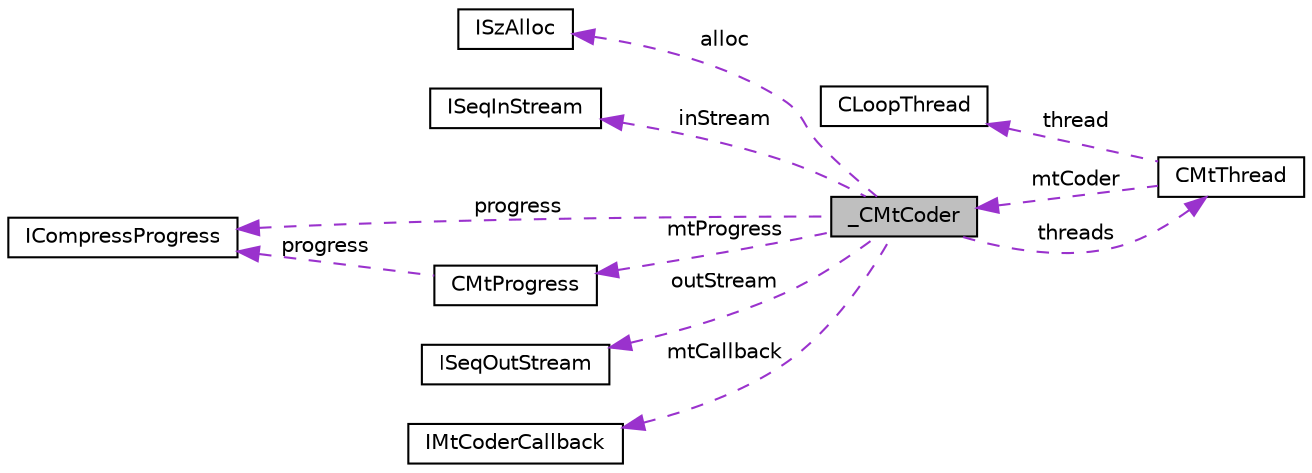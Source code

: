 digraph "_CMtCoder"
{
 // LATEX_PDF_SIZE
  edge [fontname="Helvetica",fontsize="10",labelfontname="Helvetica",labelfontsize="10"];
  node [fontname="Helvetica",fontsize="10",shape=record];
  rankdir="LR";
  Node1 [label="_CMtCoder",height=0.2,width=0.4,color="black", fillcolor="grey75", style="filled", fontcolor="black",tooltip=" "];
  Node2 -> Node1 [dir="back",color="darkorchid3",fontsize="10",style="dashed",label=" alloc" ,fontname="Helvetica"];
  Node2 [label="ISzAlloc",height=0.2,width=0.4,color="black", fillcolor="white", style="filled",URL="$struct_i_sz_alloc.html",tooltip=" "];
  Node3 -> Node1 [dir="back",color="darkorchid3",fontsize="10",style="dashed",label=" inStream" ,fontname="Helvetica"];
  Node3 [label="ISeqInStream",height=0.2,width=0.4,color="black", fillcolor="white", style="filled",URL="$struct_i_seq_in_stream.html",tooltip=" "];
  Node4 -> Node1 [dir="back",color="darkorchid3",fontsize="10",style="dashed",label=" threads" ,fontname="Helvetica"];
  Node4 [label="CMtThread",height=0.2,width=0.4,color="black", fillcolor="white", style="filled",URL="$struct_c_mt_thread.html",tooltip=" "];
  Node5 -> Node4 [dir="back",color="darkorchid3",fontsize="10",style="dashed",label=" thread" ,fontname="Helvetica"];
  Node5 [label="CLoopThread",height=0.2,width=0.4,color="black", fillcolor="white", style="filled",URL="$struct_c_loop_thread.html",tooltip=" "];
  Node1 -> Node4 [dir="back",color="darkorchid3",fontsize="10",style="dashed",label=" mtCoder" ,fontname="Helvetica"];
  Node6 -> Node1 [dir="back",color="darkorchid3",fontsize="10",style="dashed",label=" progress" ,fontname="Helvetica"];
  Node6 [label="ICompressProgress",height=0.2,width=0.4,color="black", fillcolor="white", style="filled",URL="$struct_i_compress_progress.html",tooltip=" "];
  Node7 -> Node1 [dir="back",color="darkorchid3",fontsize="10",style="dashed",label=" outStream" ,fontname="Helvetica"];
  Node7 [label="ISeqOutStream",height=0.2,width=0.4,color="black", fillcolor="white", style="filled",URL="$struct_i_seq_out_stream.html",tooltip=" "];
  Node8 -> Node1 [dir="back",color="darkorchid3",fontsize="10",style="dashed",label=" mtProgress" ,fontname="Helvetica"];
  Node8 [label="CMtProgress",height=0.2,width=0.4,color="black", fillcolor="white", style="filled",URL="$struct_c_mt_progress.html",tooltip=" "];
  Node6 -> Node8 [dir="back",color="darkorchid3",fontsize="10",style="dashed",label=" progress" ,fontname="Helvetica"];
  Node9 -> Node1 [dir="back",color="darkorchid3",fontsize="10",style="dashed",label=" mtCallback" ,fontname="Helvetica"];
  Node9 [label="IMtCoderCallback",height=0.2,width=0.4,color="black", fillcolor="white", style="filled",URL="$struct_i_mt_coder_callback.html",tooltip=" "];
}
